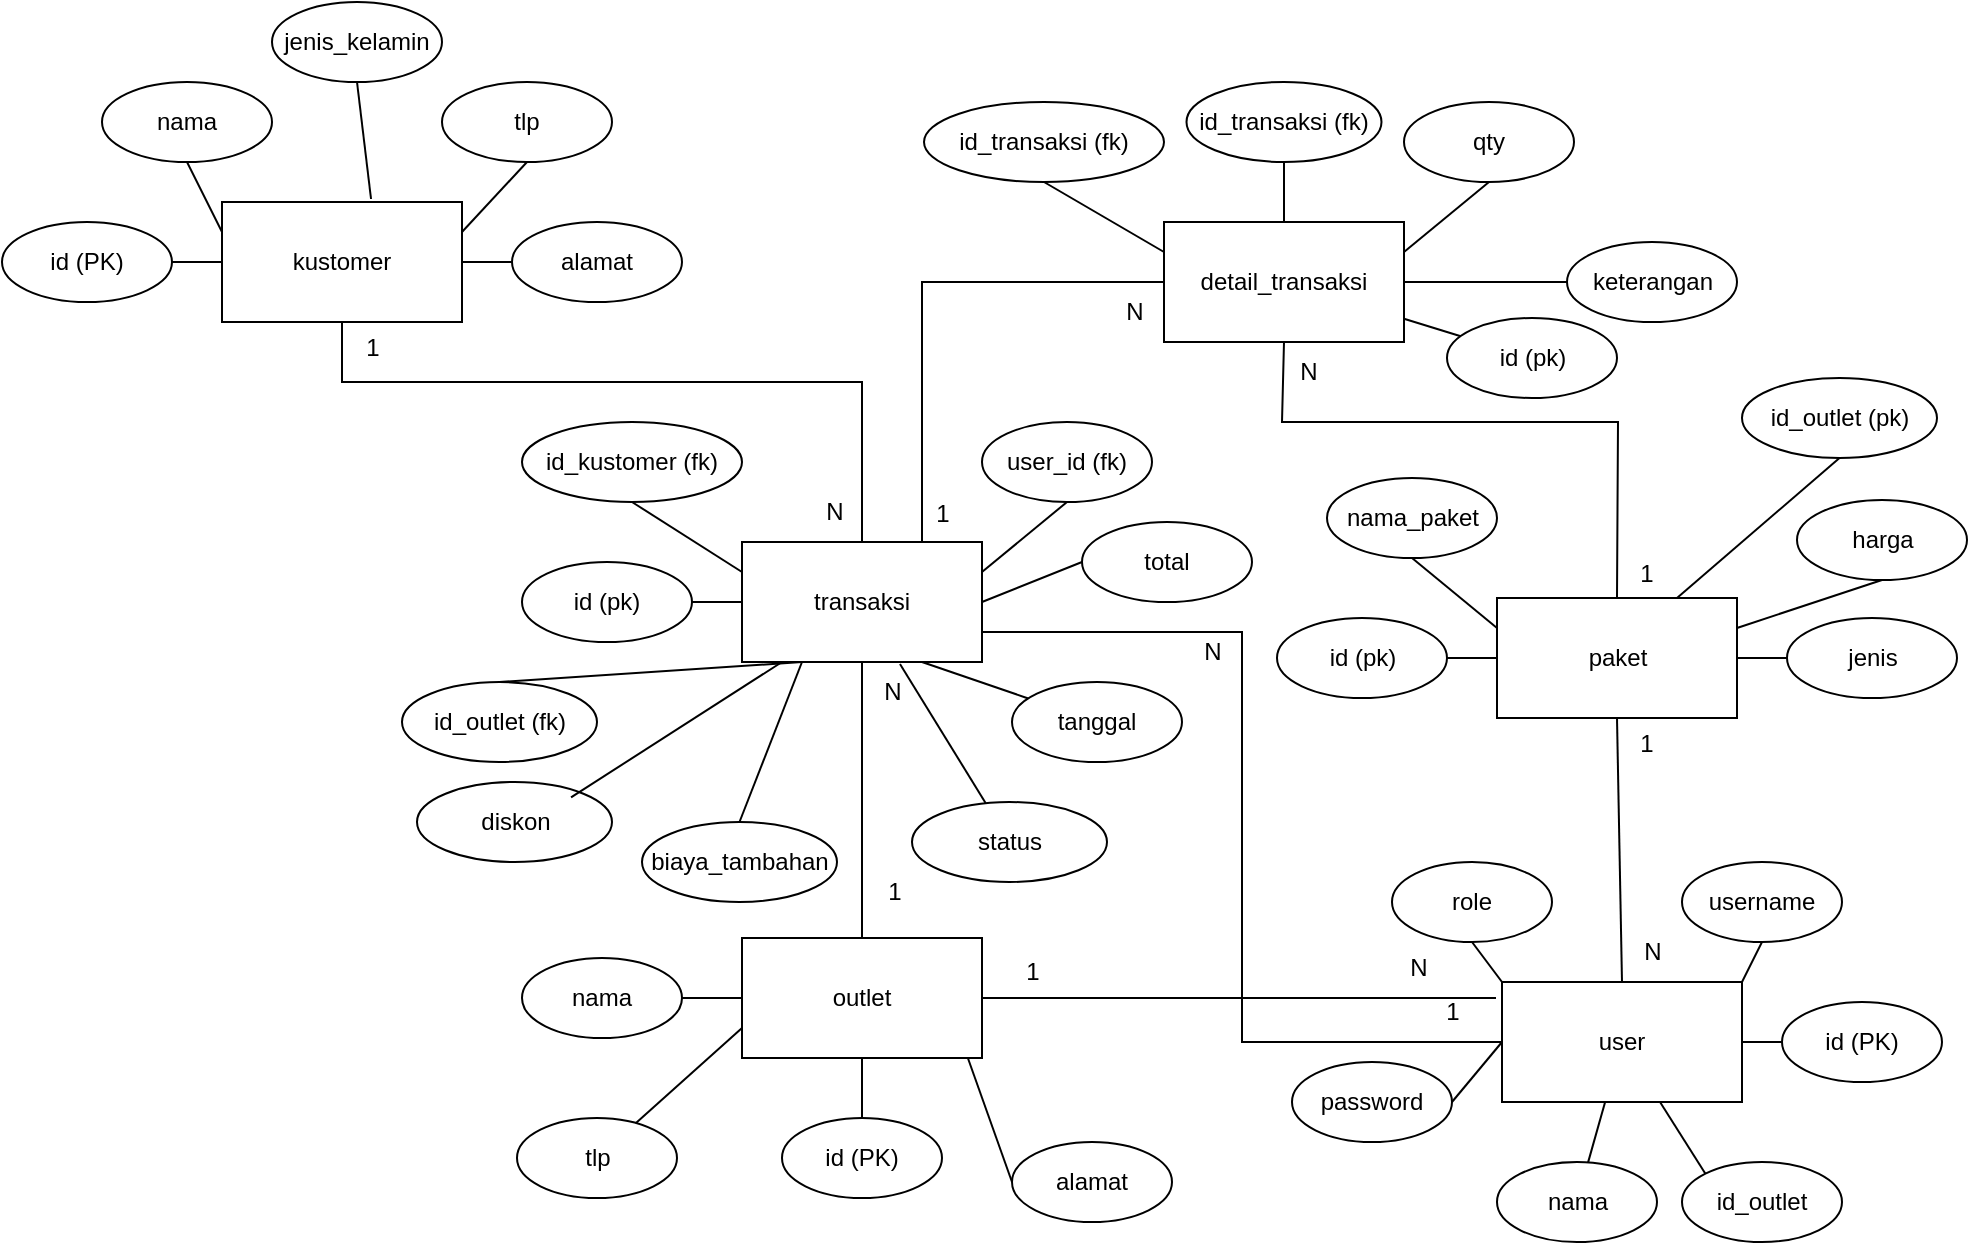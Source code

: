 <mxfile version="26.0.14">
  <diagram name="Page-1" id="CA-pLet-ZEsGszCpmOaA">
    <mxGraphModel dx="1088" dy="2163" grid="1" gridSize="10" guides="1" tooltips="1" connect="1" arrows="1" fold="1" page="1" pageScale="1" pageWidth="850" pageHeight="1100" math="0" shadow="0">
      <root>
        <mxCell id="0" />
        <mxCell id="1" parent="0" />
        <mxCell id="EREIrCHlglOrBg9rId-w-4" value="user" style="rounded=0;whiteSpace=wrap;html=1;" parent="1" vertex="1">
          <mxGeometry x="890" y="480" width="120" height="60" as="geometry" />
        </mxCell>
        <mxCell id="EREIrCHlglOrBg9rId-w-5" value="kustomer" style="rounded=0;whiteSpace=wrap;html=1;" parent="1" vertex="1">
          <mxGeometry x="250" y="90" width="120" height="60" as="geometry" />
        </mxCell>
        <mxCell id="EREIrCHlglOrBg9rId-w-6" value="outlet" style="rounded=0;whiteSpace=wrap;html=1;" parent="1" vertex="1">
          <mxGeometry x="510" y="458" width="120" height="60" as="geometry" />
        </mxCell>
        <mxCell id="EREIrCHlglOrBg9rId-w-10" value="id (PK)" style="ellipse;whiteSpace=wrap;html=1;" parent="1" vertex="1">
          <mxGeometry x="1030" y="490" width="80" height="40" as="geometry" />
        </mxCell>
        <mxCell id="EREIrCHlglOrBg9rId-w-11" value="username" style="ellipse;whiteSpace=wrap;html=1;" parent="1" vertex="1">
          <mxGeometry x="980" y="420" width="80" height="40" as="geometry" />
        </mxCell>
        <mxCell id="EREIrCHlglOrBg9rId-w-12" value="password" style="ellipse;whiteSpace=wrap;html=1;" parent="1" vertex="1">
          <mxGeometry x="785" y="520" width="80" height="40" as="geometry" />
        </mxCell>
        <mxCell id="EREIrCHlglOrBg9rId-w-13" value="role" style="ellipse;whiteSpace=wrap;html=1;" parent="1" vertex="1">
          <mxGeometry x="835" y="420" width="80" height="40" as="geometry" />
        </mxCell>
        <mxCell id="EREIrCHlglOrBg9rId-w-15" value="" style="endArrow=none;html=1;rounded=0;entryX=0.5;entryY=1;entryDx=0;entryDy=0;exitX=0;exitY=0;exitDx=0;exitDy=0;" parent="1" source="EREIrCHlglOrBg9rId-w-4" target="EREIrCHlglOrBg9rId-w-13" edge="1">
          <mxGeometry width="50" height="50" relative="1" as="geometry">
            <mxPoint x="930" y="540" as="sourcePoint" />
            <mxPoint x="980" y="490" as="targetPoint" />
          </mxGeometry>
        </mxCell>
        <mxCell id="EREIrCHlglOrBg9rId-w-17" value="" style="endArrow=none;html=1;rounded=0;entryX=0.5;entryY=1;entryDx=0;entryDy=0;exitX=1;exitY=0;exitDx=0;exitDy=0;" parent="1" source="EREIrCHlglOrBg9rId-w-4" target="EREIrCHlglOrBg9rId-w-11" edge="1">
          <mxGeometry width="50" height="50" relative="1" as="geometry">
            <mxPoint x="900" y="490" as="sourcePoint" />
            <mxPoint x="885" y="470" as="targetPoint" />
          </mxGeometry>
        </mxCell>
        <mxCell id="EREIrCHlglOrBg9rId-w-19" value="" style="endArrow=none;html=1;rounded=0;entryX=1;entryY=0.5;entryDx=0;entryDy=0;exitX=0;exitY=0.5;exitDx=0;exitDy=0;" parent="1" source="EREIrCHlglOrBg9rId-w-10" target="EREIrCHlglOrBg9rId-w-4" edge="1">
          <mxGeometry width="50" height="50" relative="1" as="geometry">
            <mxPoint x="1020" y="490" as="sourcePoint" />
            <mxPoint x="1030" y="470" as="targetPoint" />
          </mxGeometry>
        </mxCell>
        <mxCell id="EREIrCHlglOrBg9rId-w-20" value="id (PK)" style="ellipse;whiteSpace=wrap;html=1;" parent="1" vertex="1">
          <mxGeometry x="140" y="100" width="85" height="40" as="geometry" />
        </mxCell>
        <mxCell id="EREIrCHlglOrBg9rId-w-21" value="nama" style="ellipse;whiteSpace=wrap;html=1;" parent="1" vertex="1">
          <mxGeometry x="190" y="30" width="85" height="40" as="geometry" />
        </mxCell>
        <mxCell id="EREIrCHlglOrBg9rId-w-22" value="tlp" style="ellipse;whiteSpace=wrap;html=1;" parent="1" vertex="1">
          <mxGeometry x="360" y="30" width="85" height="40" as="geometry" />
        </mxCell>
        <mxCell id="EREIrCHlglOrBg9rId-w-23" value="alamat" style="ellipse;whiteSpace=wrap;html=1;" parent="1" vertex="1">
          <mxGeometry x="395" y="100" width="85" height="40" as="geometry" />
        </mxCell>
        <mxCell id="EREIrCHlglOrBg9rId-w-25" value="" style="endArrow=none;html=1;rounded=0;entryX=0.5;entryY=1;entryDx=0;entryDy=0;exitX=0;exitY=0.25;exitDx=0;exitDy=0;" parent="1" source="EREIrCHlglOrBg9rId-w-5" target="EREIrCHlglOrBg9rId-w-21" edge="1">
          <mxGeometry width="50" height="50" relative="1" as="geometry">
            <mxPoint x="290" y="100" as="sourcePoint" />
            <mxPoint x="340" y="50" as="targetPoint" />
          </mxGeometry>
        </mxCell>
        <mxCell id="EREIrCHlglOrBg9rId-w-26" value="" style="endArrow=none;html=1;rounded=0;entryX=0.5;entryY=1;entryDx=0;entryDy=0;exitX=1;exitY=0.25;exitDx=0;exitDy=0;" parent="1" source="EREIrCHlglOrBg9rId-w-5" target="EREIrCHlglOrBg9rId-w-22" edge="1">
          <mxGeometry width="50" height="50" relative="1" as="geometry">
            <mxPoint x="260" y="115" as="sourcePoint" />
            <mxPoint x="243" y="80" as="targetPoint" />
          </mxGeometry>
        </mxCell>
        <mxCell id="EREIrCHlglOrBg9rId-w-27" value="" style="endArrow=none;html=1;rounded=0;entryX=0;entryY=0.5;entryDx=0;entryDy=0;exitX=1;exitY=0.5;exitDx=0;exitDy=0;" parent="1" source="EREIrCHlglOrBg9rId-w-5" target="EREIrCHlglOrBg9rId-w-23" edge="1">
          <mxGeometry width="50" height="50" relative="1" as="geometry">
            <mxPoint x="380" y="115" as="sourcePoint" />
            <mxPoint x="413" y="80" as="targetPoint" />
          </mxGeometry>
        </mxCell>
        <mxCell id="EREIrCHlglOrBg9rId-w-28" value="" style="endArrow=none;html=1;rounded=0;entryX=1;entryY=0.5;entryDx=0;entryDy=0;exitX=0;exitY=0.5;exitDx=0;exitDy=0;" parent="1" source="EREIrCHlglOrBg9rId-w-5" target="EREIrCHlglOrBg9rId-w-20" edge="1">
          <mxGeometry width="50" height="50" relative="1" as="geometry">
            <mxPoint x="250" y="120" as="sourcePoint" />
            <mxPoint x="243" y="80" as="targetPoint" />
          </mxGeometry>
        </mxCell>
        <mxCell id="EREIrCHlglOrBg9rId-w-29" value="id (PK)" style="ellipse;whiteSpace=wrap;html=1;" parent="1" vertex="1">
          <mxGeometry x="530" y="548" width="80" height="40" as="geometry" />
        </mxCell>
        <mxCell id="EREIrCHlglOrBg9rId-w-30" value="nama" style="ellipse;whiteSpace=wrap;html=1;" parent="1" vertex="1">
          <mxGeometry x="400" y="468" width="80" height="40" as="geometry" />
        </mxCell>
        <mxCell id="EREIrCHlglOrBg9rId-w-31" value="alamat" style="ellipse;whiteSpace=wrap;html=1;" parent="1" vertex="1">
          <mxGeometry x="645" y="560" width="80" height="40" as="geometry" />
        </mxCell>
        <mxCell id="EREIrCHlglOrBg9rId-w-32" value="" style="endArrow=none;html=1;rounded=0;exitX=0.5;exitY=1;exitDx=0;exitDy=0;entryX=0.5;entryY=0;entryDx=0;entryDy=0;" parent="1" source="EREIrCHlglOrBg9rId-w-6" target="EREIrCHlglOrBg9rId-w-29" edge="1">
          <mxGeometry width="50" height="50" relative="1" as="geometry">
            <mxPoint x="590" y="538" as="sourcePoint" />
            <mxPoint x="620" y="548" as="targetPoint" />
          </mxGeometry>
        </mxCell>
        <mxCell id="EREIrCHlglOrBg9rId-w-33" value="" style="endArrow=none;html=1;rounded=0;entryX=0;entryY=0.5;entryDx=0;entryDy=0;exitX=0.94;exitY=0.994;exitDx=0;exitDy=0;exitPerimeter=0;" parent="1" source="EREIrCHlglOrBg9rId-w-6" target="EREIrCHlglOrBg9rId-w-31" edge="1">
          <mxGeometry width="50" height="50" relative="1" as="geometry">
            <mxPoint x="630" y="540" as="sourcePoint" />
            <mxPoint x="660" y="448" as="targetPoint" />
          </mxGeometry>
        </mxCell>
        <mxCell id="EREIrCHlglOrBg9rId-w-34" value="" style="endArrow=none;html=1;rounded=0;exitX=1;exitY=0.5;exitDx=0;exitDy=0;entryX=0;entryY=0.5;entryDx=0;entryDy=0;" parent="1" source="EREIrCHlglOrBg9rId-w-30" target="EREIrCHlglOrBg9rId-w-6" edge="1">
          <mxGeometry width="50" height="50" relative="1" as="geometry">
            <mxPoint x="610" y="498" as="sourcePoint" />
            <mxPoint x="660" y="448" as="targetPoint" />
          </mxGeometry>
        </mxCell>
        <mxCell id="EREIrCHlglOrBg9rId-w-36" value="paket" style="rounded=0;whiteSpace=wrap;html=1;" parent="1" vertex="1">
          <mxGeometry x="887.5" y="288" width="120" height="60" as="geometry" />
        </mxCell>
        <mxCell id="EREIrCHlglOrBg9rId-w-37" value="id (pk)" style="ellipse;whiteSpace=wrap;html=1;" parent="1" vertex="1">
          <mxGeometry x="777.5" y="298" width="85" height="40" as="geometry" />
        </mxCell>
        <mxCell id="EREIrCHlglOrBg9rId-w-38" value="&lt;span style=&quot;font-weight: normal;&quot;&gt;nama_paket&lt;/span&gt;" style="ellipse;whiteSpace=wrap;html=1;fontStyle=1" parent="1" vertex="1">
          <mxGeometry x="802.5" y="228" width="85" height="40" as="geometry" />
        </mxCell>
        <mxCell id="EREIrCHlglOrBg9rId-w-39" value="harga" style="ellipse;whiteSpace=wrap;html=1;" parent="1" vertex="1">
          <mxGeometry x="1037.5" y="239" width="85" height="40" as="geometry" />
        </mxCell>
        <mxCell id="EREIrCHlglOrBg9rId-w-40" value="jenis" style="ellipse;whiteSpace=wrap;html=1;" parent="1" vertex="1">
          <mxGeometry x="1032.5" y="298" width="85" height="40" as="geometry" />
        </mxCell>
        <mxCell id="EREIrCHlglOrBg9rId-w-41" value="" style="endArrow=none;html=1;rounded=0;entryX=0.5;entryY=1;entryDx=0;entryDy=0;exitX=0;exitY=0.25;exitDx=0;exitDy=0;" parent="1" source="EREIrCHlglOrBg9rId-w-36" target="EREIrCHlglOrBg9rId-w-38" edge="1">
          <mxGeometry width="50" height="50" relative="1" as="geometry">
            <mxPoint x="927.5" y="298" as="sourcePoint" />
            <mxPoint x="977.5" y="248" as="targetPoint" />
          </mxGeometry>
        </mxCell>
        <mxCell id="EREIrCHlglOrBg9rId-w-42" value="" style="endArrow=none;html=1;rounded=0;entryX=0.5;entryY=1;entryDx=0;entryDy=0;exitX=1;exitY=0.25;exitDx=0;exitDy=0;" parent="1" source="EREIrCHlglOrBg9rId-w-36" target="EREIrCHlglOrBg9rId-w-39" edge="1">
          <mxGeometry width="50" height="50" relative="1" as="geometry">
            <mxPoint x="897.5" y="313" as="sourcePoint" />
            <mxPoint x="880.5" y="278" as="targetPoint" />
          </mxGeometry>
        </mxCell>
        <mxCell id="EREIrCHlglOrBg9rId-w-43" value="" style="endArrow=none;html=1;rounded=0;entryX=0;entryY=0.5;entryDx=0;entryDy=0;exitX=1;exitY=0.5;exitDx=0;exitDy=0;" parent="1" source="EREIrCHlglOrBg9rId-w-36" target="EREIrCHlglOrBg9rId-w-40" edge="1">
          <mxGeometry width="50" height="50" relative="1" as="geometry">
            <mxPoint x="1017.5" y="313" as="sourcePoint" />
            <mxPoint x="1050.5" y="278" as="targetPoint" />
          </mxGeometry>
        </mxCell>
        <mxCell id="EREIrCHlglOrBg9rId-w-44" value="" style="endArrow=none;html=1;rounded=0;entryX=1;entryY=0.5;entryDx=0;entryDy=0;exitX=0;exitY=0.5;exitDx=0;exitDy=0;" parent="1" source="EREIrCHlglOrBg9rId-w-36" target="EREIrCHlglOrBg9rId-w-37" edge="1">
          <mxGeometry width="50" height="50" relative="1" as="geometry">
            <mxPoint x="887.5" y="318" as="sourcePoint" />
            <mxPoint x="880.5" y="278" as="targetPoint" />
          </mxGeometry>
        </mxCell>
        <mxCell id="EREIrCHlglOrBg9rId-w-45" value="id_outlet (pk)" style="ellipse;whiteSpace=wrap;html=1;" parent="1" vertex="1">
          <mxGeometry x="1010" y="178" width="97.5" height="40" as="geometry" />
        </mxCell>
        <mxCell id="EREIrCHlglOrBg9rId-w-46" value="" style="endArrow=none;html=1;rounded=0;entryX=0.5;entryY=1;entryDx=0;entryDy=0;exitX=0.75;exitY=0;exitDx=0;exitDy=0;" parent="1" source="EREIrCHlglOrBg9rId-w-36" target="EREIrCHlglOrBg9rId-w-45" edge="1">
          <mxGeometry width="50" height="50" relative="1" as="geometry">
            <mxPoint x="852.5" y="338" as="sourcePoint" />
            <mxPoint x="902.5" y="288" as="targetPoint" />
          </mxGeometry>
        </mxCell>
        <mxCell id="EREIrCHlglOrBg9rId-w-47" value="transaksi" style="rounded=0;whiteSpace=wrap;html=1;" parent="1" vertex="1">
          <mxGeometry x="510" y="260" width="120" height="60" as="geometry" />
        </mxCell>
        <mxCell id="EREIrCHlglOrBg9rId-w-48" value="id (pk)" style="ellipse;whiteSpace=wrap;html=1;" parent="1" vertex="1">
          <mxGeometry x="400" y="270" width="85" height="40" as="geometry" />
        </mxCell>
        <mxCell id="EREIrCHlglOrBg9rId-w-49" value="&lt;span style=&quot;font-weight: normal;&quot;&gt;id_kustomer (fk)&lt;/span&gt;" style="ellipse;whiteSpace=wrap;html=1;fontStyle=1" parent="1" vertex="1">
          <mxGeometry x="400" y="200" width="110" height="40" as="geometry" />
        </mxCell>
        <mxCell id="EREIrCHlglOrBg9rId-w-50" value="user_id (fk)" style="ellipse;whiteSpace=wrap;html=1;" parent="1" vertex="1">
          <mxGeometry x="630" y="200" width="85" height="40" as="geometry" />
        </mxCell>
        <mxCell id="EREIrCHlglOrBg9rId-w-51" value="total" style="ellipse;whiteSpace=wrap;html=1;" parent="1" vertex="1">
          <mxGeometry x="680" y="250" width="85" height="40" as="geometry" />
        </mxCell>
        <mxCell id="EREIrCHlglOrBg9rId-w-52" value="" style="endArrow=none;html=1;rounded=0;entryX=0.5;entryY=1;entryDx=0;entryDy=0;exitX=0;exitY=0.25;exitDx=0;exitDy=0;" parent="1" source="EREIrCHlglOrBg9rId-w-47" target="EREIrCHlglOrBg9rId-w-49" edge="1">
          <mxGeometry width="50" height="50" relative="1" as="geometry">
            <mxPoint x="550" y="270" as="sourcePoint" />
            <mxPoint x="600" y="220" as="targetPoint" />
          </mxGeometry>
        </mxCell>
        <mxCell id="EREIrCHlglOrBg9rId-w-53" value="" style="endArrow=none;html=1;rounded=0;entryX=0.5;entryY=1;entryDx=0;entryDy=0;exitX=1;exitY=0.25;exitDx=0;exitDy=0;" parent="1" source="EREIrCHlglOrBg9rId-w-47" target="EREIrCHlglOrBg9rId-w-50" edge="1">
          <mxGeometry width="50" height="50" relative="1" as="geometry">
            <mxPoint x="520" y="285" as="sourcePoint" />
            <mxPoint x="503" y="250" as="targetPoint" />
          </mxGeometry>
        </mxCell>
        <mxCell id="EREIrCHlglOrBg9rId-w-54" value="" style="endArrow=none;html=1;rounded=0;entryX=0;entryY=0.5;entryDx=0;entryDy=0;exitX=1;exitY=0.5;exitDx=0;exitDy=0;" parent="1" source="EREIrCHlglOrBg9rId-w-47" target="EREIrCHlglOrBg9rId-w-51" edge="1">
          <mxGeometry width="50" height="50" relative="1" as="geometry">
            <mxPoint x="640" y="285" as="sourcePoint" />
            <mxPoint x="673" y="250" as="targetPoint" />
          </mxGeometry>
        </mxCell>
        <mxCell id="EREIrCHlglOrBg9rId-w-55" value="" style="endArrow=none;html=1;rounded=0;entryX=1;entryY=0.5;entryDx=0;entryDy=0;exitX=0;exitY=0.5;exitDx=0;exitDy=0;" parent="1" source="EREIrCHlglOrBg9rId-w-47" target="EREIrCHlglOrBg9rId-w-48" edge="1">
          <mxGeometry width="50" height="50" relative="1" as="geometry">
            <mxPoint x="510" y="290" as="sourcePoint" />
            <mxPoint x="503" y="250" as="targetPoint" />
          </mxGeometry>
        </mxCell>
        <mxCell id="EREIrCHlglOrBg9rId-w-56" value="id_outlet (fk)" style="ellipse;whiteSpace=wrap;html=1;" parent="1" vertex="1">
          <mxGeometry x="340" y="330" width="97.5" height="40" as="geometry" />
        </mxCell>
        <mxCell id="EREIrCHlglOrBg9rId-w-57" value="" style="endArrow=none;html=1;rounded=0;entryX=0.5;entryY=0;entryDx=0;entryDy=0;exitX=0.25;exitY=1;exitDx=0;exitDy=0;" parent="1" source="EREIrCHlglOrBg9rId-w-47" target="EREIrCHlglOrBg9rId-w-56" edge="1">
          <mxGeometry width="50" height="50" relative="1" as="geometry">
            <mxPoint x="475" y="310" as="sourcePoint" />
            <mxPoint x="525" y="260" as="targetPoint" />
          </mxGeometry>
        </mxCell>
        <mxCell id="EREIrCHlglOrBg9rId-w-58" value="tanggal" style="ellipse;whiteSpace=wrap;html=1;" parent="1" vertex="1">
          <mxGeometry x="645" y="330" width="85" height="40" as="geometry" />
        </mxCell>
        <mxCell id="EREIrCHlglOrBg9rId-w-59" value="" style="endArrow=none;html=1;rounded=0;entryX=0.75;entryY=1;entryDx=0;entryDy=0;" parent="1" source="EREIrCHlglOrBg9rId-w-58" target="EREIrCHlglOrBg9rId-w-47" edge="1">
          <mxGeometry width="50" height="50" relative="1" as="geometry">
            <mxPoint x="500" y="310" as="sourcePoint" />
            <mxPoint x="550" y="260" as="targetPoint" />
          </mxGeometry>
        </mxCell>
        <mxCell id="EREIrCHlglOrBg9rId-w-60" value="detail_transaksi" style="rounded=0;whiteSpace=wrap;html=1;" parent="1" vertex="1">
          <mxGeometry x="721" y="100" width="120" height="60" as="geometry" />
        </mxCell>
        <mxCell id="EREIrCHlglOrBg9rId-w-62" value="&lt;span style=&quot;font-weight: normal;&quot;&gt;id_transaksi (fk)&lt;/span&gt;" style="ellipse;whiteSpace=wrap;html=1;fontStyle=1" parent="1" vertex="1">
          <mxGeometry x="601" y="40" width="120" height="40" as="geometry" />
        </mxCell>
        <mxCell id="EREIrCHlglOrBg9rId-w-63" value="qty" style="ellipse;whiteSpace=wrap;html=1;" parent="1" vertex="1">
          <mxGeometry x="841" y="40" width="85" height="40" as="geometry" />
        </mxCell>
        <mxCell id="EREIrCHlglOrBg9rId-w-64" value="keterangan" style="ellipse;whiteSpace=wrap;html=1;" parent="1" vertex="1">
          <mxGeometry x="922.5" y="110" width="85" height="40" as="geometry" />
        </mxCell>
        <mxCell id="EREIrCHlglOrBg9rId-w-65" value="" style="endArrow=none;html=1;rounded=0;entryX=0.5;entryY=1;entryDx=0;entryDy=0;exitX=0;exitY=0.25;exitDx=0;exitDy=0;" parent="1" source="EREIrCHlglOrBg9rId-w-60" target="EREIrCHlglOrBg9rId-w-62" edge="1">
          <mxGeometry width="50" height="50" relative="1" as="geometry">
            <mxPoint x="761" y="110" as="sourcePoint" />
            <mxPoint x="811" y="60" as="targetPoint" />
          </mxGeometry>
        </mxCell>
        <mxCell id="EREIrCHlglOrBg9rId-w-66" value="" style="endArrow=none;html=1;rounded=0;entryX=0.5;entryY=1;entryDx=0;entryDy=0;exitX=1;exitY=0.25;exitDx=0;exitDy=0;" parent="1" source="EREIrCHlglOrBg9rId-w-60" target="EREIrCHlglOrBg9rId-w-63" edge="1">
          <mxGeometry width="50" height="50" relative="1" as="geometry">
            <mxPoint x="731" y="125" as="sourcePoint" />
            <mxPoint x="714" y="90" as="targetPoint" />
          </mxGeometry>
        </mxCell>
        <mxCell id="EREIrCHlglOrBg9rId-w-67" value="" style="endArrow=none;html=1;rounded=0;entryX=0;entryY=0.5;entryDx=0;entryDy=0;exitX=1;exitY=0.5;exitDx=0;exitDy=0;" parent="1" source="EREIrCHlglOrBg9rId-w-60" target="EREIrCHlglOrBg9rId-w-64" edge="1">
          <mxGeometry width="50" height="50" relative="1" as="geometry">
            <mxPoint x="851" y="125" as="sourcePoint" />
            <mxPoint x="884" y="90" as="targetPoint" />
          </mxGeometry>
        </mxCell>
        <mxCell id="EREIrCHlglOrBg9rId-w-69" value="id_transaksi (fk)" style="ellipse;whiteSpace=wrap;html=1;" parent="1" vertex="1">
          <mxGeometry x="732.25" y="30" width="97.5" height="40" as="geometry" />
        </mxCell>
        <mxCell id="EREIrCHlglOrBg9rId-w-70" value="" style="endArrow=none;html=1;rounded=0;entryX=0.5;entryY=1;entryDx=0;entryDy=0;exitX=0.5;exitY=0;exitDx=0;exitDy=0;" parent="1" source="EREIrCHlglOrBg9rId-w-60" target="EREIrCHlglOrBg9rId-w-69" edge="1">
          <mxGeometry width="50" height="50" relative="1" as="geometry">
            <mxPoint x="686" y="150" as="sourcePoint" />
            <mxPoint x="736" y="100" as="targetPoint" />
          </mxGeometry>
        </mxCell>
        <mxCell id="EREIrCHlglOrBg9rId-w-73" value="" style="endArrow=none;html=1;rounded=0;entryX=1;entryY=0.5;entryDx=0;entryDy=0;exitX=0;exitY=0.5;exitDx=0;exitDy=0;" parent="1" source="EREIrCHlglOrBg9rId-w-4" target="EREIrCHlglOrBg9rId-w-12" edge="1">
          <mxGeometry width="50" height="50" relative="1" as="geometry">
            <mxPoint x="885" y="530" as="sourcePoint" />
            <mxPoint x="885" y="470" as="targetPoint" />
          </mxGeometry>
        </mxCell>
        <mxCell id="EREIrCHlglOrBg9rId-w-75" value="" style="endArrow=none;html=1;rounded=0;exitX=0.5;exitY=0;exitDx=0;exitDy=0;entryX=0.5;entryY=1;entryDx=0;entryDy=0;" parent="1" source="EREIrCHlglOrBg9rId-w-4" target="EREIrCHlglOrBg9rId-w-36" edge="1">
          <mxGeometry width="50" height="50" relative="1" as="geometry">
            <mxPoint x="880" y="380" as="sourcePoint" />
            <mxPoint x="930" y="330" as="targetPoint" />
          </mxGeometry>
        </mxCell>
        <mxCell id="EREIrCHlglOrBg9rId-w-76" value="1" style="text;html=1;align=center;verticalAlign=middle;resizable=0;points=[];autosize=1;strokeColor=none;fillColor=none;" parent="1" vertex="1">
          <mxGeometry x="946.5" y="346" width="30" height="30" as="geometry" />
        </mxCell>
        <mxCell id="EREIrCHlglOrBg9rId-w-77" value="N" style="text;html=1;align=center;verticalAlign=middle;resizable=0;points=[];autosize=1;strokeColor=none;fillColor=none;" parent="1" vertex="1">
          <mxGeometry x="950" y="450" width="30" height="30" as="geometry" />
        </mxCell>
        <mxCell id="EREIrCHlglOrBg9rId-w-80" value="" style="endArrow=none;html=1;rounded=0;exitX=0.5;exitY=0;exitDx=0;exitDy=0;entryX=0.5;entryY=1;entryDx=0;entryDy=0;" parent="1" source="EREIrCHlglOrBg9rId-w-6" target="EREIrCHlglOrBg9rId-w-47" edge="1">
          <mxGeometry width="50" height="50" relative="1" as="geometry">
            <mxPoint x="780" y="380" as="sourcePoint" />
            <mxPoint x="830" y="330" as="targetPoint" />
          </mxGeometry>
        </mxCell>
        <mxCell id="EREIrCHlglOrBg9rId-w-81" value="N" style="text;html=1;align=center;verticalAlign=middle;resizable=0;points=[];autosize=1;strokeColor=none;fillColor=none;" parent="1" vertex="1">
          <mxGeometry x="570" y="320" width="30" height="30" as="geometry" />
        </mxCell>
        <mxCell id="EREIrCHlglOrBg9rId-w-82" value="1" style="text;html=1;align=center;verticalAlign=middle;resizable=0;points=[];autosize=1;strokeColor=none;fillColor=none;" parent="1" vertex="1">
          <mxGeometry x="571" y="420" width="30" height="30" as="geometry" />
        </mxCell>
        <mxCell id="EREIrCHlglOrBg9rId-w-83" value="" style="endArrow=none;html=1;rounded=0;exitX=0.5;exitY=1;exitDx=0;exitDy=0;entryX=0.5;entryY=0;entryDx=0;entryDy=0;" parent="1" source="EREIrCHlglOrBg9rId-w-5" target="EREIrCHlglOrBg9rId-w-47" edge="1">
          <mxGeometry width="50" height="50" relative="1" as="geometry">
            <mxPoint x="590" y="300" as="sourcePoint" />
            <mxPoint x="640" y="250" as="targetPoint" />
            <Array as="points">
              <mxPoint x="310" y="180" />
              <mxPoint x="570" y="180" />
            </Array>
          </mxGeometry>
        </mxCell>
        <mxCell id="EREIrCHlglOrBg9rId-w-84" value="1" style="text;html=1;align=center;verticalAlign=middle;resizable=0;points=[];autosize=1;strokeColor=none;fillColor=none;" parent="1" vertex="1">
          <mxGeometry x="309.5" y="148" width="30" height="30" as="geometry" />
        </mxCell>
        <mxCell id="EREIrCHlglOrBg9rId-w-85" value="N" style="text;html=1;align=center;verticalAlign=middle;resizable=0;points=[];autosize=1;strokeColor=none;fillColor=none;" parent="1" vertex="1">
          <mxGeometry x="541" y="230" width="30" height="30" as="geometry" />
        </mxCell>
        <mxCell id="EREIrCHlglOrBg9rId-w-86" value="" style="endArrow=none;html=1;rounded=0;exitX=1;exitY=0.75;exitDx=0;exitDy=0;" parent="1" source="EREIrCHlglOrBg9rId-w-47" target="EREIrCHlglOrBg9rId-w-4" edge="1">
          <mxGeometry width="50" height="50" relative="1" as="geometry">
            <mxPoint x="590" y="410" as="sourcePoint" />
            <mxPoint x="640" y="360" as="targetPoint" />
            <Array as="points">
              <mxPoint x="760" y="305" />
              <mxPoint x="760" y="510" />
            </Array>
          </mxGeometry>
        </mxCell>
        <mxCell id="EREIrCHlglOrBg9rId-w-87" value="1" style="text;html=1;align=center;verticalAlign=middle;resizable=0;points=[];autosize=1;strokeColor=none;fillColor=none;" parent="1" vertex="1">
          <mxGeometry x="850" y="480" width="30" height="30" as="geometry" />
        </mxCell>
        <mxCell id="EREIrCHlglOrBg9rId-w-88" value="N" style="text;html=1;align=center;verticalAlign=middle;resizable=0;points=[];autosize=1;strokeColor=none;fillColor=none;" parent="1" vertex="1">
          <mxGeometry x="730" y="300" width="30" height="30" as="geometry" />
        </mxCell>
        <mxCell id="EREIrCHlglOrBg9rId-w-91" value="" style="endArrow=none;html=1;rounded=0;exitX=0.75;exitY=0;exitDx=0;exitDy=0;entryX=0;entryY=0.5;entryDx=0;entryDy=0;" parent="1" source="EREIrCHlglOrBg9rId-w-47" target="EREIrCHlglOrBg9rId-w-60" edge="1">
          <mxGeometry width="50" height="50" relative="1" as="geometry">
            <mxPoint x="720" y="300" as="sourcePoint" />
            <mxPoint x="700" y="120" as="targetPoint" />
            <Array as="points">
              <mxPoint x="600" y="130" />
            </Array>
          </mxGeometry>
        </mxCell>
        <mxCell id="EREIrCHlglOrBg9rId-w-92" value="N" style="text;html=1;align=center;verticalAlign=middle;resizable=0;points=[];autosize=1;strokeColor=none;fillColor=none;" parent="1" vertex="1">
          <mxGeometry x="691" y="130" width="30" height="30" as="geometry" />
        </mxCell>
        <mxCell id="EREIrCHlglOrBg9rId-w-93" value="1" style="text;html=1;align=center;verticalAlign=middle;resizable=0;points=[];autosize=1;strokeColor=none;fillColor=none;" parent="1" vertex="1">
          <mxGeometry x="595" y="231" width="30" height="30" as="geometry" />
        </mxCell>
        <mxCell id="EREIrCHlglOrBg9rId-w-94" value="" style="endArrow=none;html=1;rounded=0;exitX=0.5;exitY=0;exitDx=0;exitDy=0;entryX=0.5;entryY=1;entryDx=0;entryDy=0;" parent="1" source="EREIrCHlglOrBg9rId-w-36" target="EREIrCHlglOrBg9rId-w-60" edge="1">
          <mxGeometry width="50" height="50" relative="1" as="geometry">
            <mxPoint x="937.5" y="218" as="sourcePoint" />
            <mxPoint x="778" y="180" as="targetPoint" />
            <Array as="points">
              <mxPoint x="948" y="200" />
              <mxPoint x="780" y="200" />
            </Array>
          </mxGeometry>
        </mxCell>
        <mxCell id="EREIrCHlglOrBg9rId-w-95" value="1" style="text;html=1;align=center;verticalAlign=middle;resizable=0;points=[];autosize=1;strokeColor=none;fillColor=none;" parent="1" vertex="1">
          <mxGeometry x="946.5" y="261" width="30" height="30" as="geometry" />
        </mxCell>
        <mxCell id="EREIrCHlglOrBg9rId-w-96" value="N" style="text;html=1;align=center;verticalAlign=middle;resizable=0;points=[];autosize=1;strokeColor=none;fillColor=none;" parent="1" vertex="1">
          <mxGeometry x="777.5" y="160" width="30" height="30" as="geometry" />
        </mxCell>
        <mxCell id="fNhzlwTySzu4kJeenWPB-1" value="nama" style="ellipse;whiteSpace=wrap;html=1;" vertex="1" parent="1">
          <mxGeometry x="887.5" y="570" width="80" height="40" as="geometry" />
        </mxCell>
        <mxCell id="fNhzlwTySzu4kJeenWPB-2" value="" style="endArrow=none;html=1;rounded=0;" edge="1" parent="1" source="fNhzlwTySzu4kJeenWPB-1" target="EREIrCHlglOrBg9rId-w-4">
          <mxGeometry width="50" height="50" relative="1" as="geometry">
            <mxPoint x="900" y="490" as="sourcePoint" />
            <mxPoint x="885" y="470" as="targetPoint" />
          </mxGeometry>
        </mxCell>
        <mxCell id="fNhzlwTySzu4kJeenWPB-3" value="id_outlet" style="ellipse;whiteSpace=wrap;html=1;" vertex="1" parent="1">
          <mxGeometry x="980" y="570" width="80" height="40" as="geometry" />
        </mxCell>
        <mxCell id="fNhzlwTySzu4kJeenWPB-4" value="" style="endArrow=none;html=1;rounded=0;exitX=0;exitY=0;exitDx=0;exitDy=0;" edge="1" parent="1" source="fNhzlwTySzu4kJeenWPB-3" target="EREIrCHlglOrBg9rId-w-4">
          <mxGeometry width="50" height="50" relative="1" as="geometry">
            <mxPoint x="943" y="580" as="sourcePoint" />
            <mxPoint x="952" y="550" as="targetPoint" />
          </mxGeometry>
        </mxCell>
        <mxCell id="fNhzlwTySzu4kJeenWPB-7" value="" style="endArrow=none;html=1;rounded=0;exitX=1;exitY=0.5;exitDx=0;exitDy=0;entryX=-0.025;entryY=0.133;entryDx=0;entryDy=0;entryPerimeter=0;" edge="1" parent="1" source="EREIrCHlglOrBg9rId-w-6" target="EREIrCHlglOrBg9rId-w-4">
          <mxGeometry width="50" height="50" relative="1" as="geometry">
            <mxPoint x="580" y="468" as="sourcePoint" />
            <mxPoint x="580" y="330" as="targetPoint" />
          </mxGeometry>
        </mxCell>
        <mxCell id="fNhzlwTySzu4kJeenWPB-8" value="1" style="text;html=1;align=center;verticalAlign=middle;resizable=0;points=[];autosize=1;strokeColor=none;fillColor=none;" vertex="1" parent="1">
          <mxGeometry x="640" y="460" width="30" height="30" as="geometry" />
        </mxCell>
        <mxCell id="fNhzlwTySzu4kJeenWPB-9" value="N" style="text;html=1;align=center;verticalAlign=middle;resizable=0;points=[];autosize=1;strokeColor=none;fillColor=none;" vertex="1" parent="1">
          <mxGeometry x="832.5" y="458" width="30" height="30" as="geometry" />
        </mxCell>
        <mxCell id="fNhzlwTySzu4kJeenWPB-10" value="tlp" style="ellipse;whiteSpace=wrap;html=1;" vertex="1" parent="1">
          <mxGeometry x="397.5" y="548" width="80" height="40" as="geometry" />
        </mxCell>
        <mxCell id="fNhzlwTySzu4kJeenWPB-11" value="" style="endArrow=none;html=1;rounded=0;entryX=0;entryY=0.75;entryDx=0;entryDy=0;" edge="1" parent="1" source="fNhzlwTySzu4kJeenWPB-10" target="EREIrCHlglOrBg9rId-w-6">
          <mxGeometry width="50" height="50" relative="1" as="geometry">
            <mxPoint x="490" y="498" as="sourcePoint" />
            <mxPoint x="520" y="498" as="targetPoint" />
          </mxGeometry>
        </mxCell>
        <mxCell id="fNhzlwTySzu4kJeenWPB-12" value="jenis_kelamin" style="ellipse;whiteSpace=wrap;html=1;" vertex="1" parent="1">
          <mxGeometry x="275" y="-10" width="85" height="40" as="geometry" />
        </mxCell>
        <mxCell id="fNhzlwTySzu4kJeenWPB-13" value="" style="endArrow=none;html=1;rounded=0;entryX=0.5;entryY=1;entryDx=0;entryDy=0;exitX=0.621;exitY=-0.025;exitDx=0;exitDy=0;exitPerimeter=0;" edge="1" parent="1" source="EREIrCHlglOrBg9rId-w-5" target="fNhzlwTySzu4kJeenWPB-12">
          <mxGeometry width="50" height="50" relative="1" as="geometry">
            <mxPoint x="380" y="115" as="sourcePoint" />
            <mxPoint x="413" y="80" as="targetPoint" />
          </mxGeometry>
        </mxCell>
        <mxCell id="fNhzlwTySzu4kJeenWPB-14" value="id (pk)" style="ellipse;whiteSpace=wrap;html=1;" vertex="1" parent="1">
          <mxGeometry x="862.5" y="148" width="85" height="40" as="geometry" />
        </mxCell>
        <mxCell id="fNhzlwTySzu4kJeenWPB-15" value="" style="endArrow=none;html=1;rounded=0;" edge="1" parent="1" source="EREIrCHlglOrBg9rId-w-60" target="fNhzlwTySzu4kJeenWPB-14">
          <mxGeometry width="50" height="50" relative="1" as="geometry">
            <mxPoint x="851" y="140" as="sourcePoint" />
            <mxPoint x="978" y="138" as="targetPoint" />
          </mxGeometry>
        </mxCell>
        <mxCell id="fNhzlwTySzu4kJeenWPB-16" value="diskon" style="ellipse;whiteSpace=wrap;html=1;" vertex="1" parent="1">
          <mxGeometry x="347.5" y="380" width="97.5" height="40" as="geometry" />
        </mxCell>
        <mxCell id="fNhzlwTySzu4kJeenWPB-17" value="" style="endArrow=none;html=1;rounded=0;entryX=0.79;entryY=0.192;entryDx=0;entryDy=0;entryPerimeter=0;" edge="1" parent="1" target="fNhzlwTySzu4kJeenWPB-16">
          <mxGeometry width="50" height="50" relative="1" as="geometry">
            <mxPoint x="530" y="320" as="sourcePoint" />
            <mxPoint x="465" y="340" as="targetPoint" />
          </mxGeometry>
        </mxCell>
        <mxCell id="fNhzlwTySzu4kJeenWPB-18" value="biaya_tambahan" style="ellipse;whiteSpace=wrap;html=1;" vertex="1" parent="1">
          <mxGeometry x="460" y="400" width="97.5" height="40" as="geometry" />
        </mxCell>
        <mxCell id="fNhzlwTySzu4kJeenWPB-19" value="" style="endArrow=none;html=1;rounded=0;entryX=0.5;entryY=0;entryDx=0;entryDy=0;exitX=0.25;exitY=1;exitDx=0;exitDy=0;" edge="1" parent="1" source="EREIrCHlglOrBg9rId-w-47" target="fNhzlwTySzu4kJeenWPB-18">
          <mxGeometry width="50" height="50" relative="1" as="geometry">
            <mxPoint x="540" y="330" as="sourcePoint" />
            <mxPoint x="435" y="398" as="targetPoint" />
          </mxGeometry>
        </mxCell>
        <mxCell id="fNhzlwTySzu4kJeenWPB-20" value="status" style="ellipse;whiteSpace=wrap;html=1;" vertex="1" parent="1">
          <mxGeometry x="595" y="390" width="97.5" height="40" as="geometry" />
        </mxCell>
        <mxCell id="fNhzlwTySzu4kJeenWPB-21" value="" style="endArrow=none;html=1;rounded=0;entryX=0.633;entryY=0.033;entryDx=0;entryDy=0;entryPerimeter=0;" edge="1" parent="1" source="fNhzlwTySzu4kJeenWPB-20" target="EREIrCHlglOrBg9rId-w-81">
          <mxGeometry width="50" height="50" relative="1" as="geometry">
            <mxPoint x="663" y="348" as="sourcePoint" />
            <mxPoint x="610" y="330" as="targetPoint" />
          </mxGeometry>
        </mxCell>
      </root>
    </mxGraphModel>
  </diagram>
</mxfile>
